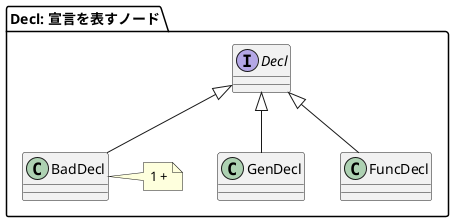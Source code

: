 @startuml
skinparam direction top to bottom

package "Decl: 宣言を表すノード" {
  interface Decl
  ' NodePkg::Node <|-- Decl // 依存関係ファイルで定義

  class BadDecl
  note right of BadDecl : 1 +
  class GenDecl
  class FuncDecl
  Decl <|-- BadDecl
  Decl <|-- GenDecl
  Decl <|-- FuncDecl
}

@enduml 